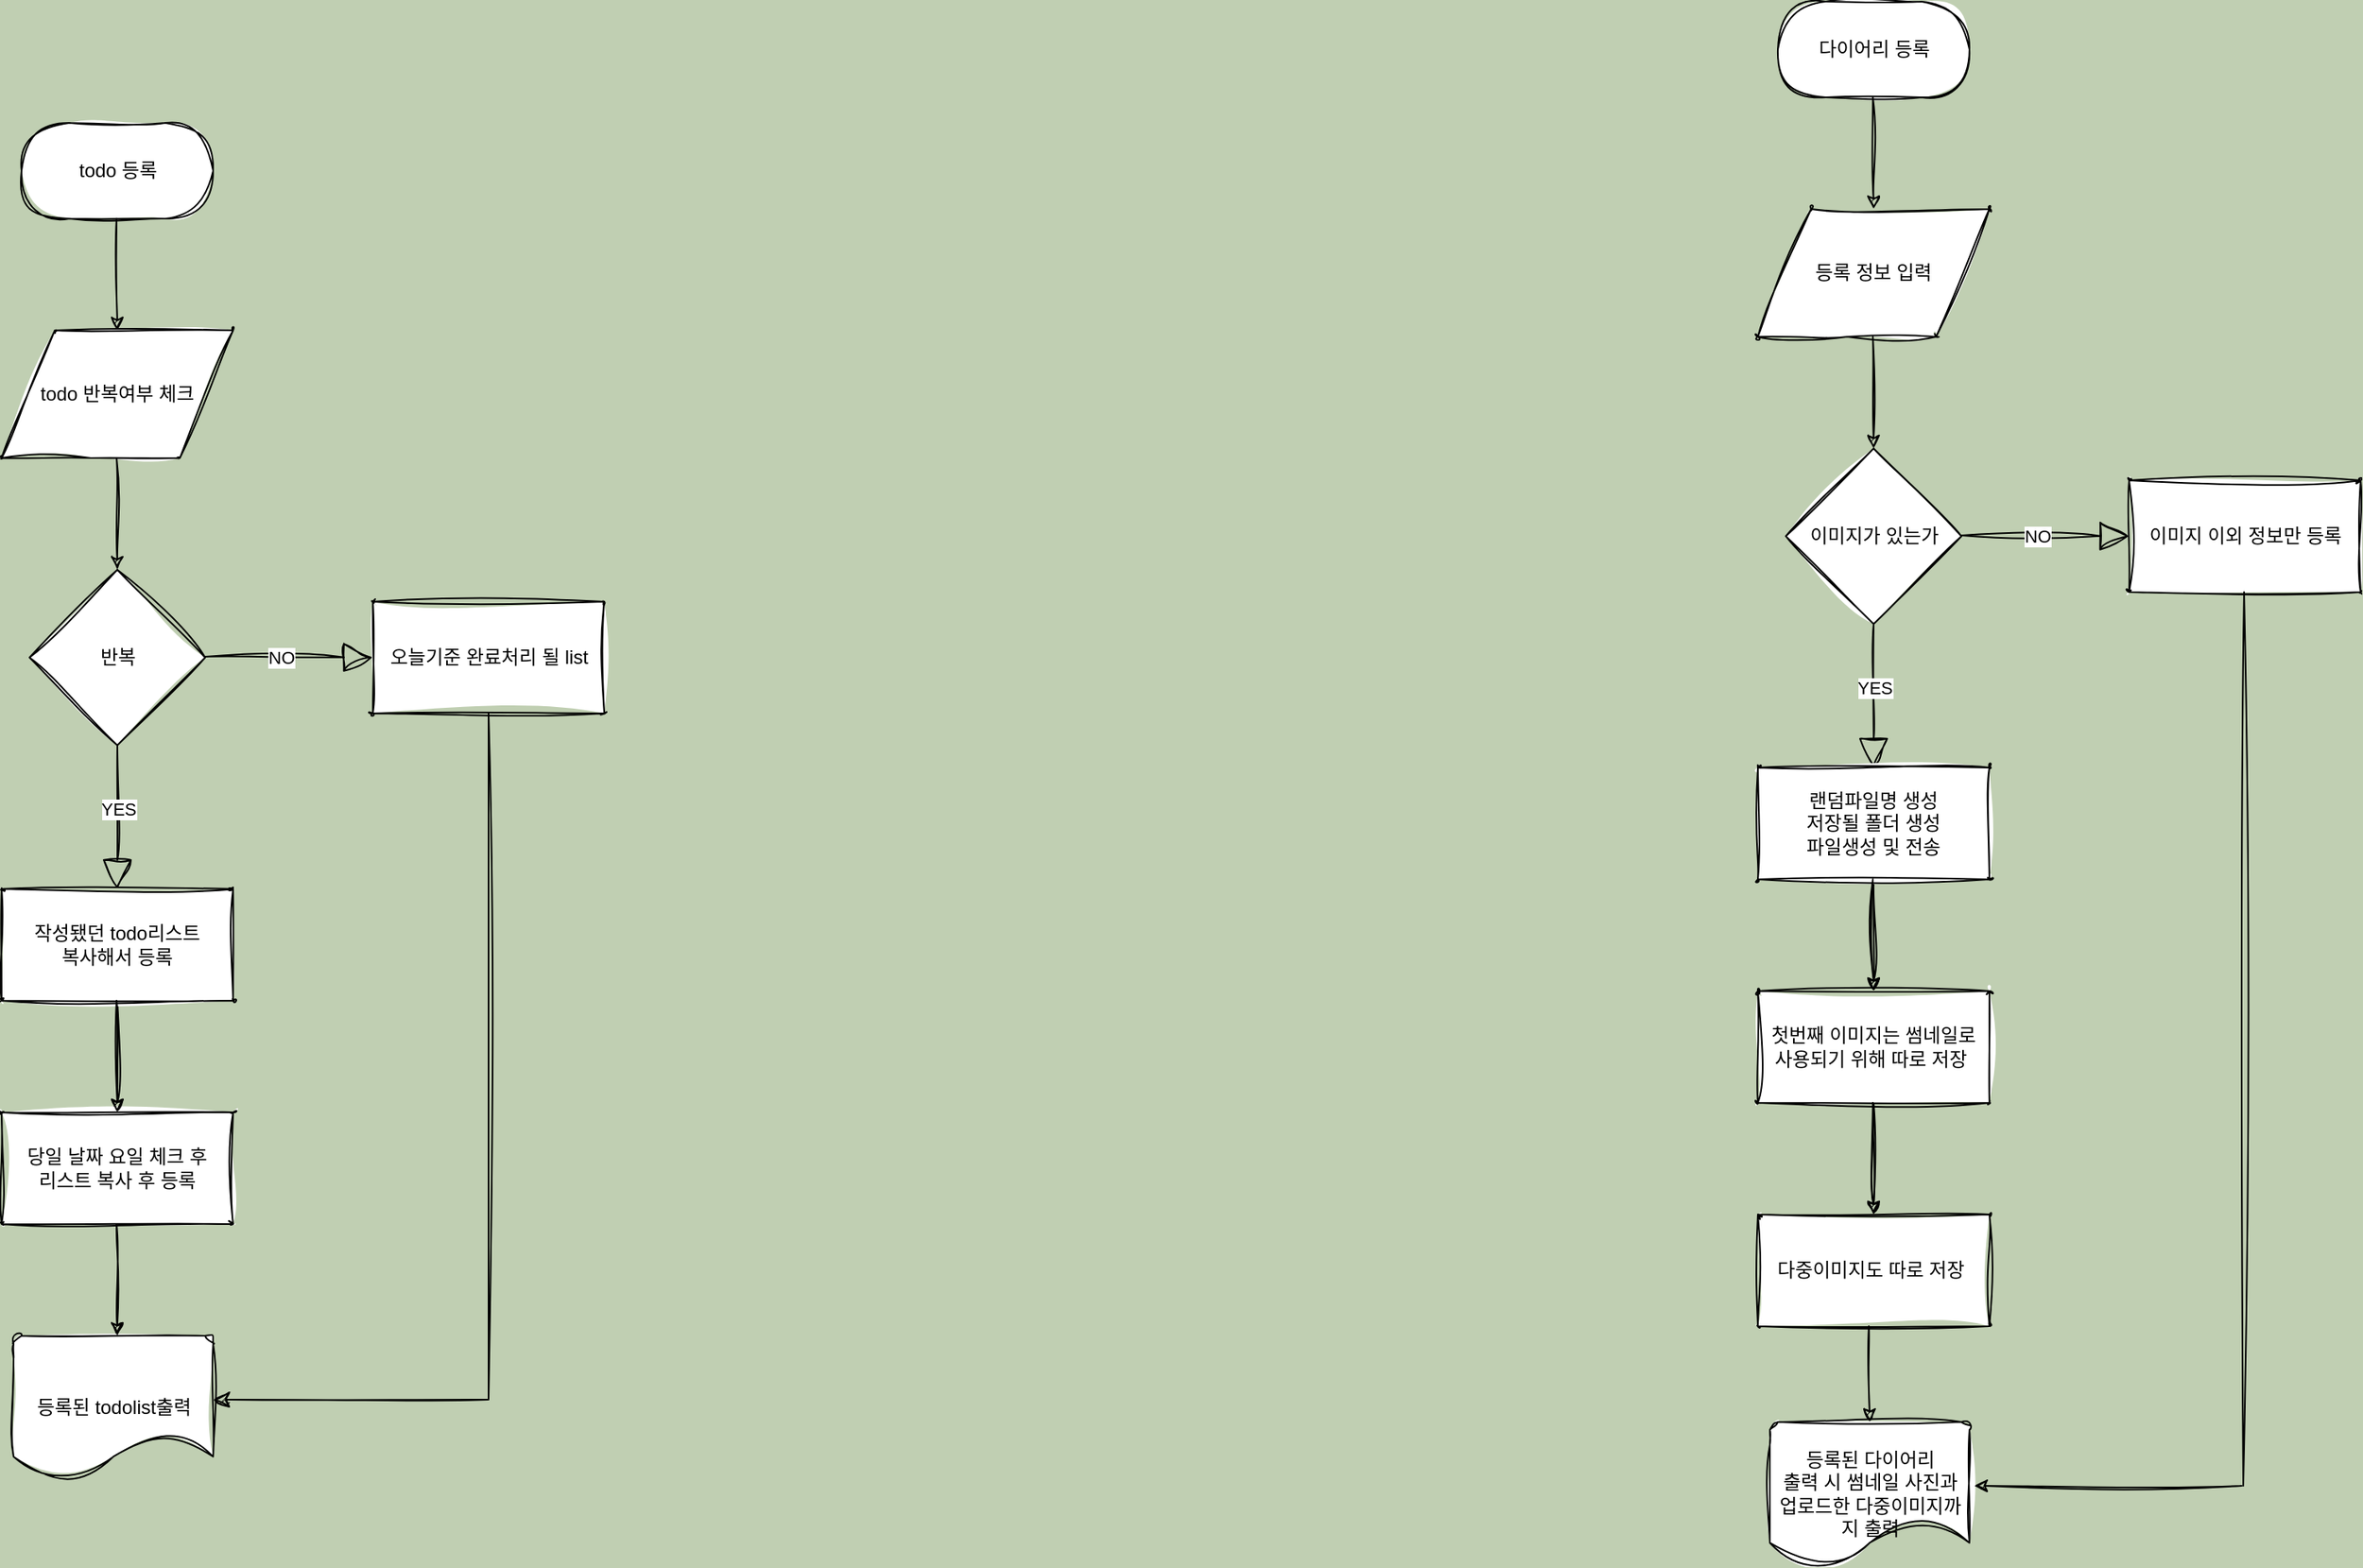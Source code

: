 <mxfile version="21.5.0" type="github">
  <diagram id="C5RBs43oDa-KdzZeNtuy" name="Page-1">
    <mxGraphModel dx="2294" dy="1083" grid="0" gridSize="10" guides="1" tooltips="1" connect="1" arrows="1" fold="1" page="0" pageScale="1" pageWidth="827" pageHeight="1169" background="#C0CFB2" math="0" shadow="0">
      <root>
        <mxCell id="WIyWlLk6GJQsqaUBKTNV-0" />
        <mxCell id="WIyWlLk6GJQsqaUBKTNV-1" parent="WIyWlLk6GJQsqaUBKTNV-0" />
        <mxCell id="5C4PQtdkwazlgucPh_TR-45" value="todo 등록" style="rounded=1;whiteSpace=wrap;html=1;arcSize=50;sketch=1;curveFitting=1;jiggle=2;" vertex="1" parent="WIyWlLk6GJQsqaUBKTNV-1">
          <mxGeometry x="450.5" y="474" width="120" height="60" as="geometry" />
        </mxCell>
        <mxCell id="5C4PQtdkwazlgucPh_TR-46" value="" style="endArrow=classic;html=1;rounded=0;sketch=1;curveFitting=1;jiggle=2;" edge="1" parent="WIyWlLk6GJQsqaUBKTNV-1">
          <mxGeometry width="50" height="50" relative="1" as="geometry">
            <mxPoint x="510" y="534" as="sourcePoint" />
            <mxPoint x="510.5" y="604" as="targetPoint" />
          </mxGeometry>
        </mxCell>
        <mxCell id="5C4PQtdkwazlgucPh_TR-47" value="반복" style="rhombus;whiteSpace=wrap;html=1;sketch=1;curveFitting=1;jiggle=2;" vertex="1" parent="WIyWlLk6GJQsqaUBKTNV-1">
          <mxGeometry x="455.5" y="754" width="110" height="110" as="geometry" />
        </mxCell>
        <mxCell id="5C4PQtdkwazlgucPh_TR-48" value="NO" style="endArrow=block;endSize=16;endFill=0;html=1;rounded=0;entryX=0;entryY=0.5;entryDx=0;entryDy=0;sketch=1;curveFitting=1;jiggle=2;" edge="1" parent="WIyWlLk6GJQsqaUBKTNV-1" target="5C4PQtdkwazlgucPh_TR-54">
          <mxGeometry x="-0.1" width="160" relative="1" as="geometry">
            <mxPoint x="565.5" y="808.5" as="sourcePoint" />
            <mxPoint x="665.5" y="808.5" as="targetPoint" />
            <mxPoint as="offset" />
          </mxGeometry>
        </mxCell>
        <mxCell id="5C4PQtdkwazlgucPh_TR-49" value="YES" style="endArrow=block;endSize=16;endFill=0;html=1;rounded=0;sketch=1;curveFitting=1;jiggle=2;" edge="1" parent="WIyWlLk6GJQsqaUBKTNV-1">
          <mxGeometry x="-0.111" width="160" relative="1" as="geometry">
            <mxPoint x="510.5" y="864" as="sourcePoint" />
            <mxPoint x="510.5" y="954" as="targetPoint" />
            <mxPoint as="offset" />
          </mxGeometry>
        </mxCell>
        <mxCell id="5C4PQtdkwazlgucPh_TR-50" value="todo 반복여부 체크" style="shape=parallelogram;html=1;strokeWidth=1;perimeter=parallelogramPerimeter;whiteSpace=wrap;rounded=1;arcSize=0;size=0.23;sketch=1;curveFitting=1;jiggle=2;" vertex="1" parent="WIyWlLk6GJQsqaUBKTNV-1">
          <mxGeometry x="438" y="604" width="145" height="80" as="geometry" />
        </mxCell>
        <mxCell id="5C4PQtdkwazlgucPh_TR-51" value="" style="endArrow=classic;html=1;rounded=0;sketch=1;curveFitting=1;jiggle=2;" edge="1" parent="WIyWlLk6GJQsqaUBKTNV-1">
          <mxGeometry width="50" height="50" relative="1" as="geometry">
            <mxPoint x="510" y="684" as="sourcePoint" />
            <mxPoint x="510.5" y="754" as="targetPoint" />
          </mxGeometry>
        </mxCell>
        <mxCell id="5C4PQtdkwazlgucPh_TR-52" value="" style="edgeStyle=orthogonalEdgeStyle;rounded=0;orthogonalLoop=1;jettySize=auto;html=1;sketch=1;curveFitting=1;jiggle=2;" edge="1" parent="WIyWlLk6GJQsqaUBKTNV-1" source="5C4PQtdkwazlgucPh_TR-53" target="5C4PQtdkwazlgucPh_TR-55">
          <mxGeometry relative="1" as="geometry" />
        </mxCell>
        <mxCell id="5C4PQtdkwazlgucPh_TR-53" value="작성됐던 todo리스트&lt;br&gt;복사해서 등록" style="rounded=1;whiteSpace=wrap;html=1;absoluteArcSize=1;arcSize=0;strokeWidth=1;sketch=1;curveFitting=1;jiggle=2;" vertex="1" parent="WIyWlLk6GJQsqaUBKTNV-1">
          <mxGeometry x="438" y="954" width="145" height="70" as="geometry" />
        </mxCell>
        <mxCell id="5C4PQtdkwazlgucPh_TR-54" value="오늘기준 완료처리 될 list" style="rounded=1;whiteSpace=wrap;html=1;absoluteArcSize=1;arcSize=0;strokeWidth=1;sketch=1;curveFitting=1;jiggle=2;" vertex="1" parent="WIyWlLk6GJQsqaUBKTNV-1">
          <mxGeometry x="670.5" y="774" width="145" height="70" as="geometry" />
        </mxCell>
        <mxCell id="5C4PQtdkwazlgucPh_TR-55" value="당일 날짜 요일 체크 후&lt;br&gt;리스트 복사 후 등록" style="rounded=1;whiteSpace=wrap;html=1;absoluteArcSize=1;arcSize=0;strokeWidth=1;sketch=1;curveFitting=1;jiggle=2;" vertex="1" parent="WIyWlLk6GJQsqaUBKTNV-1">
          <mxGeometry x="438" y="1094" width="145" height="70" as="geometry" />
        </mxCell>
        <mxCell id="5C4PQtdkwazlgucPh_TR-56" value="" style="endArrow=classic;html=1;rounded=0;sketch=1;curveFitting=1;jiggle=2;" edge="1" parent="WIyWlLk6GJQsqaUBKTNV-1">
          <mxGeometry width="50" height="50" relative="1" as="geometry">
            <mxPoint x="510" y="1024" as="sourcePoint" />
            <mxPoint x="510.5" y="1094" as="targetPoint" />
          </mxGeometry>
        </mxCell>
        <mxCell id="5C4PQtdkwazlgucPh_TR-57" value="등록된 todolist출력" style="strokeWidth=1;html=1;shape=mxgraph.flowchart.document2;whiteSpace=wrap;size=0.317;sketch=1;curveFitting=1;jiggle=2;" vertex="1" parent="WIyWlLk6GJQsqaUBKTNV-1">
          <mxGeometry x="445.5" y="1234" width="125" height="90" as="geometry" />
        </mxCell>
        <mxCell id="5C4PQtdkwazlgucPh_TR-58" value="" style="endArrow=classic;html=1;rounded=0;sketch=1;curveFitting=1;jiggle=2;" edge="1" parent="WIyWlLk6GJQsqaUBKTNV-1">
          <mxGeometry width="50" height="50" relative="1" as="geometry">
            <mxPoint x="510" y="1164" as="sourcePoint" />
            <mxPoint x="510.5" y="1234" as="targetPoint" />
          </mxGeometry>
        </mxCell>
        <mxCell id="5C4PQtdkwazlgucPh_TR-59" value="" style="edgeStyle=segmentEdgeStyle;endArrow=classic;html=1;curved=0;rounded=0;endSize=8;startSize=8;exitX=0.5;exitY=1;exitDx=0;exitDy=0;sketch=1;curveFitting=1;jiggle=2;" edge="1" parent="WIyWlLk6GJQsqaUBKTNV-1" source="5C4PQtdkwazlgucPh_TR-54">
          <mxGeometry width="50" height="50" relative="1" as="geometry">
            <mxPoint x="750.5" y="994" as="sourcePoint" />
            <mxPoint x="570.5" y="1274" as="targetPoint" />
            <Array as="points">
              <mxPoint x="743.5" y="1274" />
            </Array>
          </mxGeometry>
        </mxCell>
        <mxCell id="5C4PQtdkwazlgucPh_TR-60" value="다이어리 등록" style="rounded=1;whiteSpace=wrap;html=1;arcSize=50;sketch=1;curveFitting=1;jiggle=2;" vertex="1" parent="WIyWlLk6GJQsqaUBKTNV-1">
          <mxGeometry x="1550.5" y="398" width="120" height="60" as="geometry" />
        </mxCell>
        <mxCell id="5C4PQtdkwazlgucPh_TR-61" value="" style="endArrow=classic;html=1;rounded=0;sketch=1;curveFitting=1;jiggle=2;" edge="1" parent="WIyWlLk6GJQsqaUBKTNV-1">
          <mxGeometry width="50" height="50" relative="1" as="geometry">
            <mxPoint x="1610" y="458" as="sourcePoint" />
            <mxPoint x="1610.5" y="528" as="targetPoint" />
          </mxGeometry>
        </mxCell>
        <mxCell id="5C4PQtdkwazlgucPh_TR-62" value="이미지가 있는가" style="rhombus;whiteSpace=wrap;html=1;sketch=1;curveFitting=1;jiggle=2;" vertex="1" parent="WIyWlLk6GJQsqaUBKTNV-1">
          <mxGeometry x="1555.5" y="678" width="110" height="110" as="geometry" />
        </mxCell>
        <mxCell id="5C4PQtdkwazlgucPh_TR-63" value="NO" style="endArrow=block;endSize=16;endFill=0;html=1;rounded=0;entryX=0;entryY=0.5;entryDx=0;entryDy=0;sketch=1;curveFitting=1;jiggle=2;" edge="1" parent="WIyWlLk6GJQsqaUBKTNV-1" target="5C4PQtdkwazlgucPh_TR-69">
          <mxGeometry x="-0.1" width="160" relative="1" as="geometry">
            <mxPoint x="1665.5" y="732.5" as="sourcePoint" />
            <mxPoint x="1765.5" y="732.5" as="targetPoint" />
            <mxPoint as="offset" />
          </mxGeometry>
        </mxCell>
        <mxCell id="5C4PQtdkwazlgucPh_TR-64" value="YES" style="endArrow=block;endSize=16;endFill=0;html=1;rounded=0;sketch=1;curveFitting=1;jiggle=2;" edge="1" parent="WIyWlLk6GJQsqaUBKTNV-1">
          <mxGeometry x="-0.111" width="160" relative="1" as="geometry">
            <mxPoint x="1610.5" y="788" as="sourcePoint" />
            <mxPoint x="1610.5" y="878" as="targetPoint" />
            <mxPoint as="offset" />
          </mxGeometry>
        </mxCell>
        <mxCell id="5C4PQtdkwazlgucPh_TR-65" value="등록 정보 입력" style="shape=parallelogram;html=1;strokeWidth=1;perimeter=parallelogramPerimeter;whiteSpace=wrap;rounded=1;arcSize=0;size=0.23;sketch=1;curveFitting=1;jiggle=2;" vertex="1" parent="WIyWlLk6GJQsqaUBKTNV-1">
          <mxGeometry x="1538" y="528" width="145" height="80" as="geometry" />
        </mxCell>
        <mxCell id="5C4PQtdkwazlgucPh_TR-66" value="" style="endArrow=classic;html=1;rounded=0;sketch=1;curveFitting=1;jiggle=2;" edge="1" parent="WIyWlLk6GJQsqaUBKTNV-1">
          <mxGeometry width="50" height="50" relative="1" as="geometry">
            <mxPoint x="1610" y="608" as="sourcePoint" />
            <mxPoint x="1610.5" y="678" as="targetPoint" />
          </mxGeometry>
        </mxCell>
        <mxCell id="5C4PQtdkwazlgucPh_TR-67" value="" style="edgeStyle=orthogonalEdgeStyle;rounded=0;orthogonalLoop=1;jettySize=auto;html=1;sketch=1;curveFitting=1;jiggle=2;" edge="1" parent="WIyWlLk6GJQsqaUBKTNV-1" source="5C4PQtdkwazlgucPh_TR-68" target="5C4PQtdkwazlgucPh_TR-70">
          <mxGeometry relative="1" as="geometry" />
        </mxCell>
        <mxCell id="5C4PQtdkwazlgucPh_TR-68" value="랜덤파일명 생성&lt;br&gt;저장될 폴더 생성&lt;br&gt;파일생성 및 전송" style="rounded=1;whiteSpace=wrap;html=1;absoluteArcSize=1;arcSize=0;strokeWidth=1;sketch=1;curveFitting=1;jiggle=2;" vertex="1" parent="WIyWlLk6GJQsqaUBKTNV-1">
          <mxGeometry x="1538" y="878" width="145" height="70" as="geometry" />
        </mxCell>
        <mxCell id="5C4PQtdkwazlgucPh_TR-69" value="이미지 이외 정보만 등록" style="rounded=1;whiteSpace=wrap;html=1;absoluteArcSize=1;arcSize=0;strokeWidth=1;sketch=1;curveFitting=1;jiggle=2;" vertex="1" parent="WIyWlLk6GJQsqaUBKTNV-1">
          <mxGeometry x="1770.5" y="698" width="145" height="70" as="geometry" />
        </mxCell>
        <mxCell id="5C4PQtdkwazlgucPh_TR-80" value="" style="edgeStyle=orthogonalEdgeStyle;rounded=0;orthogonalLoop=1;jettySize=auto;html=1;sketch=1;curveFitting=1;jiggle=2;" edge="1" parent="WIyWlLk6GJQsqaUBKTNV-1" source="5C4PQtdkwazlgucPh_TR-70" target="5C4PQtdkwazlgucPh_TR-75">
          <mxGeometry relative="1" as="geometry" />
        </mxCell>
        <mxCell id="5C4PQtdkwazlgucPh_TR-70" value="첫번째 이미지는 썸네일로&lt;br&gt;사용되기 위해 따로 저장&amp;nbsp;" style="rounded=1;whiteSpace=wrap;html=1;absoluteArcSize=1;arcSize=0;strokeWidth=1;sketch=1;curveFitting=1;jiggle=2;" vertex="1" parent="WIyWlLk6GJQsqaUBKTNV-1">
          <mxGeometry x="1538" y="1018" width="145" height="70" as="geometry" />
        </mxCell>
        <mxCell id="5C4PQtdkwazlgucPh_TR-71" value="" style="endArrow=classic;html=1;rounded=0;sketch=1;curveFitting=1;jiggle=2;" edge="1" parent="WIyWlLk6GJQsqaUBKTNV-1">
          <mxGeometry width="50" height="50" relative="1" as="geometry">
            <mxPoint x="1610" y="948" as="sourcePoint" />
            <mxPoint x="1610.5" y="1018" as="targetPoint" />
          </mxGeometry>
        </mxCell>
        <mxCell id="5C4PQtdkwazlgucPh_TR-72" value="등록된 다이어리&lt;br&gt;출력 시 썸네일 사진과&lt;br&gt;업로드한 다중이미지까지 출력" style="strokeWidth=1;html=1;shape=mxgraph.flowchart.document2;whiteSpace=wrap;size=0.317;sketch=1;curveFitting=1;jiggle=2;" vertex="1" parent="WIyWlLk6GJQsqaUBKTNV-1">
          <mxGeometry x="1545.5" y="1288" width="125" height="90" as="geometry" />
        </mxCell>
        <mxCell id="5C4PQtdkwazlgucPh_TR-73" value="" style="endArrow=classic;html=1;rounded=0;sketch=1;curveFitting=1;jiggle=2;" edge="1" parent="WIyWlLk6GJQsqaUBKTNV-1">
          <mxGeometry width="50" height="50" relative="1" as="geometry">
            <mxPoint x="1610" y="1088" as="sourcePoint" />
            <mxPoint x="1610.5" y="1158" as="targetPoint" />
          </mxGeometry>
        </mxCell>
        <mxCell id="5C4PQtdkwazlgucPh_TR-75" value="다중이미지도 따로 저장&amp;nbsp;" style="rounded=1;whiteSpace=wrap;html=1;absoluteArcSize=1;arcSize=0;strokeWidth=1;sketch=1;curveFitting=1;jiggle=2;" vertex="1" parent="WIyWlLk6GJQsqaUBKTNV-1">
          <mxGeometry x="1538" y="1158" width="145" height="70" as="geometry" />
        </mxCell>
        <mxCell id="5C4PQtdkwazlgucPh_TR-78" value="" style="endArrow=classic;html=1;rounded=0;entryX=0.82;entryY=0.111;entryDx=0;entryDy=0;entryPerimeter=0;sketch=1;curveFitting=1;jiggle=2;" edge="1" parent="WIyWlLk6GJQsqaUBKTNV-1">
          <mxGeometry width="50" height="50" relative="1" as="geometry">
            <mxPoint x="1841" y="1328" as="sourcePoint" />
            <mxPoint x="1673.5" y="1328" as="targetPoint" />
          </mxGeometry>
        </mxCell>
        <mxCell id="5C4PQtdkwazlgucPh_TR-79" value="" style="endArrow=none;html=1;rounded=0;sketch=1;curveFitting=1;jiggle=2;" edge="1" parent="WIyWlLk6GJQsqaUBKTNV-1">
          <mxGeometry width="50" height="50" relative="1" as="geometry">
            <mxPoint x="1842" y="1328" as="sourcePoint" />
            <mxPoint x="1842.5" y="768" as="targetPoint" />
          </mxGeometry>
        </mxCell>
        <mxCell id="5C4PQtdkwazlgucPh_TR-81" value="" style="endArrow=classic;html=1;rounded=0;sketch=1;curveFitting=1;jiggle=2;" edge="1" parent="WIyWlLk6GJQsqaUBKTNV-1">
          <mxGeometry width="50" height="50" relative="1" as="geometry">
            <mxPoint x="1607.5" y="1228" as="sourcePoint" />
            <mxPoint x="1608" y="1288" as="targetPoint" />
          </mxGeometry>
        </mxCell>
      </root>
    </mxGraphModel>
  </diagram>
</mxfile>
